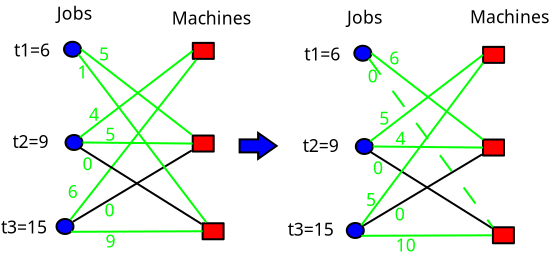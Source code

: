 <?xml version="1.0" encoding="UTF-8"?>
<dia:diagram xmlns:dia="http://www.lysator.liu.se/~alla/dia/">
  <dia:layer name="Background" visible="true" active="true">
    <dia:object type="Standard - Text" version="1" id="O0">
      <dia:attribute name="obj_pos">
        <dia:point val="13.61,18.76"/>
      </dia:attribute>
      <dia:attribute name="obj_bb">
        <dia:rectangle val="13.61,17.942;18.035,18.968"/>
      </dia:attribute>
      <dia:attribute name="text">
        <dia:composite type="text">
          <dia:attribute name="string">
            <dia:string>#Machines #</dia:string>
          </dia:attribute>
          <dia:attribute name="font">
            <dia:font family="sans" style="0" name="Helvetica"/>
          </dia:attribute>
          <dia:attribute name="height">
            <dia:real val="1.1"/>
          </dia:attribute>
          <dia:attribute name="pos">
            <dia:point val="13.61,18.76"/>
          </dia:attribute>
          <dia:attribute name="color">
            <dia:color val="#000000"/>
          </dia:attribute>
          <dia:attribute name="alignment">
            <dia:enum val="0"/>
          </dia:attribute>
        </dia:composite>
      </dia:attribute>
      <dia:attribute name="valign">
        <dia:enum val="3"/>
      </dia:attribute>
    </dia:object>
    <dia:object type="Standard - Ellipse" version="0" id="O1">
      <dia:attribute name="obj_pos">
        <dia:point val="-6.695,19.686"/>
      </dia:attribute>
      <dia:attribute name="obj_bb">
        <dia:rectangle val="-6.745,19.636;-5.795,20.486"/>
      </dia:attribute>
      <dia:attribute name="elem_corner">
        <dia:point val="-6.695,19.686"/>
      </dia:attribute>
      <dia:attribute name="elem_width">
        <dia:real val="0.85"/>
      </dia:attribute>
      <dia:attribute name="elem_height">
        <dia:real val="0.75"/>
      </dia:attribute>
      <dia:attribute name="inner_color">
        <dia:color val="#0000ff"/>
      </dia:attribute>
    </dia:object>
    <dia:object type="Standard - Ellipse" version="0" id="O2">
      <dia:attribute name="obj_pos">
        <dia:point val="-6.62,24.348"/>
      </dia:attribute>
      <dia:attribute name="obj_bb">
        <dia:rectangle val="-6.67,24.298;-5.72,25.148"/>
      </dia:attribute>
      <dia:attribute name="elem_corner">
        <dia:point val="-6.62,24.348"/>
      </dia:attribute>
      <dia:attribute name="elem_width">
        <dia:real val="0.85"/>
      </dia:attribute>
      <dia:attribute name="elem_height">
        <dia:real val="0.75"/>
      </dia:attribute>
      <dia:attribute name="inner_color">
        <dia:color val="#0000ff"/>
      </dia:attribute>
    </dia:object>
    <dia:object type="Standard - Ellipse" version="0" id="O3">
      <dia:attribute name="obj_pos">
        <dia:point val="-7.07,28.548"/>
      </dia:attribute>
      <dia:attribute name="obj_bb">
        <dia:rectangle val="-7.12,28.498;-6.17,29.348"/>
      </dia:attribute>
      <dia:attribute name="elem_corner">
        <dia:point val="-7.07,28.548"/>
      </dia:attribute>
      <dia:attribute name="elem_width">
        <dia:real val="0.85"/>
      </dia:attribute>
      <dia:attribute name="elem_height">
        <dia:real val="0.75"/>
      </dia:attribute>
      <dia:attribute name="inner_color">
        <dia:color val="#0000ff"/>
      </dia:attribute>
    </dia:object>
    <dia:object type="Standard - Box" version="0" id="O4">
      <dia:attribute name="obj_pos">
        <dia:point val="-0.255,19.741"/>
      </dia:attribute>
      <dia:attribute name="obj_bb">
        <dia:rectangle val="-0.305,19.691;0.845,20.591"/>
      </dia:attribute>
      <dia:attribute name="elem_corner">
        <dia:point val="-0.255,19.741"/>
      </dia:attribute>
      <dia:attribute name="elem_width">
        <dia:real val="1.05"/>
      </dia:attribute>
      <dia:attribute name="elem_height">
        <dia:real val="0.8"/>
      </dia:attribute>
      <dia:attribute name="inner_color">
        <dia:color val="#ff0000"/>
      </dia:attribute>
      <dia:attribute name="show_background">
        <dia:boolean val="true"/>
      </dia:attribute>
      <dia:attribute name="corner_radius">
        <dia:real val="1.175e-38"/>
      </dia:attribute>
    </dia:object>
    <dia:object type="Standard - Box" version="0" id="O5">
      <dia:attribute name="obj_pos">
        <dia:point val="-0.26,24.376"/>
      </dia:attribute>
      <dia:attribute name="obj_bb">
        <dia:rectangle val="-0.31,24.326;0.84,25.226"/>
      </dia:attribute>
      <dia:attribute name="elem_corner">
        <dia:point val="-0.26,24.376"/>
      </dia:attribute>
      <dia:attribute name="elem_width">
        <dia:real val="1.05"/>
      </dia:attribute>
      <dia:attribute name="elem_height">
        <dia:real val="0.8"/>
      </dia:attribute>
      <dia:attribute name="inner_color">
        <dia:color val="#ff0000"/>
      </dia:attribute>
      <dia:attribute name="show_background">
        <dia:boolean val="true"/>
      </dia:attribute>
      <dia:attribute name="corner_radius">
        <dia:real val="1.175e-38"/>
      </dia:attribute>
    </dia:object>
    <dia:object type="Standard - Box" version="0" id="O6">
      <dia:attribute name="obj_pos">
        <dia:point val="0.235,28.761"/>
      </dia:attribute>
      <dia:attribute name="obj_bb">
        <dia:rectangle val="0.185,28.711;1.335,29.611"/>
      </dia:attribute>
      <dia:attribute name="elem_corner">
        <dia:point val="0.235,28.761"/>
      </dia:attribute>
      <dia:attribute name="elem_width">
        <dia:real val="1.05"/>
      </dia:attribute>
      <dia:attribute name="elem_height">
        <dia:real val="0.8"/>
      </dia:attribute>
      <dia:attribute name="inner_color">
        <dia:color val="#ff0000"/>
      </dia:attribute>
      <dia:attribute name="show_background">
        <dia:boolean val="true"/>
      </dia:attribute>
      <dia:attribute name="corner_radius">
        <dia:real val="1.175e-38"/>
      </dia:attribute>
    </dia:object>
    <dia:object type="Standard - Text" version="1" id="O7">
      <dia:attribute name="obj_pos">
        <dia:point val="-7.055,18.591"/>
      </dia:attribute>
      <dia:attribute name="obj_bb">
        <dia:rectangle val="-7.055,17.773;-4.962,18.798"/>
      </dia:attribute>
      <dia:attribute name="text">
        <dia:composite type="text">
          <dia:attribute name="string">
            <dia:string>#Jobs #</dia:string>
          </dia:attribute>
          <dia:attribute name="font">
            <dia:font family="sans" style="0" name="Helvetica"/>
          </dia:attribute>
          <dia:attribute name="height">
            <dia:real val="1.1"/>
          </dia:attribute>
          <dia:attribute name="pos">
            <dia:point val="-7.055,18.591"/>
          </dia:attribute>
          <dia:attribute name="color">
            <dia:color val="#000000"/>
          </dia:attribute>
          <dia:attribute name="alignment">
            <dia:enum val="0"/>
          </dia:attribute>
        </dia:composite>
      </dia:attribute>
      <dia:attribute name="valign">
        <dia:enum val="3"/>
      </dia:attribute>
    </dia:object>
    <dia:object type="Standard - Text" version="1" id="O8">
      <dia:attribute name="obj_pos">
        <dia:point val="-1.31,18.821"/>
      </dia:attribute>
      <dia:attribute name="obj_bb">
        <dia:rectangle val="-1.31,18.003;3.115,19.028"/>
      </dia:attribute>
      <dia:attribute name="text">
        <dia:composite type="text">
          <dia:attribute name="string">
            <dia:string>#Machines #</dia:string>
          </dia:attribute>
          <dia:attribute name="font">
            <dia:font family="sans" style="0" name="Helvetica"/>
          </dia:attribute>
          <dia:attribute name="height">
            <dia:real val="1.1"/>
          </dia:attribute>
          <dia:attribute name="pos">
            <dia:point val="-1.31,18.821"/>
          </dia:attribute>
          <dia:attribute name="color">
            <dia:color val="#000000"/>
          </dia:attribute>
          <dia:attribute name="alignment">
            <dia:enum val="0"/>
          </dia:attribute>
        </dia:composite>
      </dia:attribute>
      <dia:attribute name="valign">
        <dia:enum val="3"/>
      </dia:attribute>
    </dia:object>
    <dia:object type="Standard - Line" version="0" id="O9">
      <dia:attribute name="obj_pos">
        <dia:point val="-5.845,20.061"/>
      </dia:attribute>
      <dia:attribute name="obj_bb">
        <dia:rectangle val="-5.915,19.991;-0.239,24.403"/>
      </dia:attribute>
      <dia:attribute name="conn_endpoints">
        <dia:point val="-5.845,20.061"/>
        <dia:point val="-0.309,24.333"/>
      </dia:attribute>
      <dia:attribute name="numcp">
        <dia:int val="1"/>
      </dia:attribute>
      <dia:attribute name="line_color">
        <dia:color val="#00ff00"/>
      </dia:attribute>
      <dia:connections>
        <dia:connection handle="0" to="O1" connection="4"/>
        <dia:connection handle="1" to="O5" connection="8"/>
      </dia:connections>
    </dia:object>
    <dia:object type="Standard - Line" version="0" id="O10">
      <dia:attribute name="obj_pos">
        <dia:point val="-5.77,24.723"/>
      </dia:attribute>
      <dia:attribute name="obj_bb">
        <dia:rectangle val="-5.82,24.673;-0.209,24.826"/>
      </dia:attribute>
      <dia:attribute name="conn_endpoints">
        <dia:point val="-5.77,24.723"/>
        <dia:point val="-0.26,24.776"/>
      </dia:attribute>
      <dia:attribute name="numcp">
        <dia:int val="1"/>
      </dia:attribute>
      <dia:attribute name="line_color">
        <dia:color val="#00ff00"/>
      </dia:attribute>
      <dia:connections>
        <dia:connection handle="0" to="O2" connection="4"/>
        <dia:connection handle="1" to="O5" connection="3"/>
      </dia:connections>
    </dia:object>
    <dia:object type="Standard - Line" version="0" id="O11">
      <dia:attribute name="obj_pos">
        <dia:point val="-6.252,28.687"/>
      </dia:attribute>
      <dia:attribute name="obj_bb">
        <dia:rectangle val="-6.32,25.052;-0.241,28.756"/>
      </dia:attribute>
      <dia:attribute name="conn_endpoints">
        <dia:point val="-6.252,28.687"/>
        <dia:point val="-0.309,25.121"/>
      </dia:attribute>
      <dia:attribute name="numcp">
        <dia:int val="1"/>
      </dia:attribute>
      <dia:connections>
        <dia:connection handle="0" to="O3" connection="8"/>
        <dia:connection handle="1" to="O5" connection="8"/>
      </dia:connections>
    </dia:object>
    <dia:object type="Standard - Line" version="0" id="O12">
      <dia:attribute name="obj_pos">
        <dia:point val="-5.894,24.458"/>
      </dia:attribute>
      <dia:attribute name="obj_bb">
        <dia:rectangle val="-5.964,20.071;-0.185,24.528"/>
      </dia:attribute>
      <dia:attribute name="conn_endpoints">
        <dia:point val="-5.894,24.458"/>
        <dia:point val="-0.255,20.141"/>
      </dia:attribute>
      <dia:attribute name="numcp">
        <dia:int val="1"/>
      </dia:attribute>
      <dia:attribute name="line_color">
        <dia:color val="#00ff00"/>
      </dia:attribute>
      <dia:connections>
        <dia:connection handle="0" to="O2" connection="2"/>
        <dia:connection handle="1" to="O4" connection="3"/>
      </dia:connections>
    </dia:object>
    <dia:object type="Standard - Line" version="0" id="O13">
      <dia:attribute name="obj_pos">
        <dia:point val="-6.344,29.189"/>
      </dia:attribute>
      <dia:attribute name="obj_bb">
        <dia:rectangle val="-6.395,29.111;0.285,29.239"/>
      </dia:attribute>
      <dia:attribute name="conn_endpoints">
        <dia:point val="-6.344,29.189"/>
        <dia:point val="0.235,29.161"/>
      </dia:attribute>
      <dia:attribute name="numcp">
        <dia:int val="1"/>
      </dia:attribute>
      <dia:attribute name="line_color">
        <dia:color val="#00ff00"/>
      </dia:attribute>
      <dia:connections>
        <dia:connection handle="0" to="O3" connection="7"/>
        <dia:connection handle="1" to="O6" connection="3"/>
      </dia:connections>
    </dia:object>
    <dia:object type="Standard - Line" version="0" id="O14">
      <dia:attribute name="obj_pos">
        <dia:point val="-6.373,28.578"/>
      </dia:attribute>
      <dia:attribute name="obj_bb">
        <dia:rectangle val="-6.443,20.519;-0.013,28.648"/>
      </dia:attribute>
      <dia:attribute name="conn_endpoints">
        <dia:point val="-6.373,28.578"/>
        <dia:point val="-0.083,20.589"/>
      </dia:attribute>
      <dia:attribute name="numcp">
        <dia:int val="1"/>
      </dia:attribute>
      <dia:attribute name="line_color">
        <dia:color val="#00ff00"/>
      </dia:attribute>
      <dia:connections>
        <dia:connection handle="0" to="O3" connection="8"/>
        <dia:connection handle="1" to="O4" connection="8"/>
      </dia:connections>
    </dia:object>
    <dia:object type="Standard - Line" version="0" id="O15">
      <dia:attribute name="obj_pos">
        <dia:point val="-5.969,20.326"/>
      </dia:attribute>
      <dia:attribute name="obj_bb">
        <dia:rectangle val="-6.039,20.256;0.488,28.781"/>
      </dia:attribute>
      <dia:attribute name="conn_endpoints">
        <dia:point val="-5.969,20.326"/>
        <dia:point val="0.418,28.711"/>
      </dia:attribute>
      <dia:attribute name="numcp">
        <dia:int val="1"/>
      </dia:attribute>
      <dia:attribute name="line_color">
        <dia:color val="#00ff00"/>
      </dia:attribute>
      <dia:connections>
        <dia:connection handle="0" to="O1" connection="7"/>
        <dia:connection handle="1" to="O6" connection="8"/>
      </dia:connections>
    </dia:object>
    <dia:object type="Standard - Line" version="0" id="O16">
      <dia:attribute name="obj_pos">
        <dia:point val="-5.894,24.988"/>
      </dia:attribute>
      <dia:attribute name="obj_bb">
        <dia:rectangle val="-5.963,24.92;0.256,28.87"/>
      </dia:attribute>
      <dia:attribute name="conn_endpoints">
        <dia:point val="-5.894,24.988"/>
        <dia:point val="0.187,28.801"/>
      </dia:attribute>
      <dia:attribute name="numcp">
        <dia:int val="1"/>
      </dia:attribute>
      <dia:connections>
        <dia:connection handle="0" to="O2" connection="7"/>
        <dia:connection handle="1" to="O6" connection="8"/>
      </dia:connections>
    </dia:object>
    <dia:object type="Standard - Text" version="1" id="O17">
      <dia:attribute name="obj_pos">
        <dia:point val="-9.195,20.426"/>
      </dia:attribute>
      <dia:attribute name="obj_bb">
        <dia:rectangle val="-9.195,19.608;-6.712,20.633"/>
      </dia:attribute>
      <dia:attribute name="text">
        <dia:composite type="text">
          <dia:attribute name="string">
            <dia:string>#t1=6 #</dia:string>
          </dia:attribute>
          <dia:attribute name="font">
            <dia:font family="sans" style="0" name="Helvetica"/>
          </dia:attribute>
          <dia:attribute name="height">
            <dia:real val="1.1"/>
          </dia:attribute>
          <dia:attribute name="pos">
            <dia:point val="-9.195,20.426"/>
          </dia:attribute>
          <dia:attribute name="color">
            <dia:color val="#000000"/>
          </dia:attribute>
          <dia:attribute name="alignment">
            <dia:enum val="0"/>
          </dia:attribute>
        </dia:composite>
      </dia:attribute>
      <dia:attribute name="valign">
        <dia:enum val="3"/>
      </dia:attribute>
    </dia:object>
    <dia:object type="Standard - Text" version="1" id="O18">
      <dia:attribute name="obj_pos">
        <dia:point val="-9.27,24.996"/>
      </dia:attribute>
      <dia:attribute name="obj_bb">
        <dia:rectangle val="-9.27,24.178;-6.787,25.203"/>
      </dia:attribute>
      <dia:attribute name="text">
        <dia:composite type="text">
          <dia:attribute name="string">
            <dia:string>#t2=9 #</dia:string>
          </dia:attribute>
          <dia:attribute name="font">
            <dia:font family="sans" style="0" name="Helvetica"/>
          </dia:attribute>
          <dia:attribute name="height">
            <dia:real val="1.1"/>
          </dia:attribute>
          <dia:attribute name="pos">
            <dia:point val="-9.27,24.996"/>
          </dia:attribute>
          <dia:attribute name="color">
            <dia:color val="#000000"/>
          </dia:attribute>
          <dia:attribute name="alignment">
            <dia:enum val="0"/>
          </dia:attribute>
        </dia:composite>
      </dia:attribute>
      <dia:attribute name="valign">
        <dia:enum val="3"/>
      </dia:attribute>
    </dia:object>
    <dia:object type="Standard - Text" version="1" id="O19">
      <dia:attribute name="obj_pos">
        <dia:point val="-9.845,29.276"/>
      </dia:attribute>
      <dia:attribute name="obj_bb">
        <dia:rectangle val="-9.845,28.458;-6.802,29.483"/>
      </dia:attribute>
      <dia:attribute name="text">
        <dia:composite type="text">
          <dia:attribute name="string">
            <dia:string>#t3=15 #</dia:string>
          </dia:attribute>
          <dia:attribute name="font">
            <dia:font family="sans" style="0" name="Helvetica"/>
          </dia:attribute>
          <dia:attribute name="height">
            <dia:real val="1.1"/>
          </dia:attribute>
          <dia:attribute name="pos">
            <dia:point val="-9.845,29.276"/>
          </dia:attribute>
          <dia:attribute name="color">
            <dia:color val="#000000"/>
          </dia:attribute>
          <dia:attribute name="alignment">
            <dia:enum val="0"/>
          </dia:attribute>
        </dia:composite>
      </dia:attribute>
      <dia:attribute name="valign">
        <dia:enum val="3"/>
      </dia:attribute>
    </dia:object>
    <dia:object type="Standard - Text" version="1" id="O20">
      <dia:attribute name="obj_pos">
        <dia:point val="-5.765,26.111"/>
      </dia:attribute>
      <dia:attribute name="obj_bb">
        <dia:rectangle val="-5.765,25.293;-4.925,26.318"/>
      </dia:attribute>
      <dia:attribute name="text">
        <dia:composite type="text">
          <dia:attribute name="string">
            <dia:string>#0 #</dia:string>
          </dia:attribute>
          <dia:attribute name="font">
            <dia:font family="sans" style="0" name="Helvetica"/>
          </dia:attribute>
          <dia:attribute name="height">
            <dia:real val="1.1"/>
          </dia:attribute>
          <dia:attribute name="pos">
            <dia:point val="-5.765,26.111"/>
          </dia:attribute>
          <dia:attribute name="color">
            <dia:color val="#00ff00"/>
          </dia:attribute>
          <dia:attribute name="alignment">
            <dia:enum val="0"/>
          </dia:attribute>
        </dia:composite>
      </dia:attribute>
      <dia:attribute name="valign">
        <dia:enum val="3"/>
      </dia:attribute>
    </dia:object>
    <dia:object type="Standard - Text" version="1" id="O21">
      <dia:attribute name="obj_pos">
        <dia:point val="-4.675,28.421"/>
      </dia:attribute>
      <dia:attribute name="obj_bb">
        <dia:rectangle val="-4.675,27.603;-3.835,28.628"/>
      </dia:attribute>
      <dia:attribute name="text">
        <dia:composite type="text">
          <dia:attribute name="string">
            <dia:string>#0 #</dia:string>
          </dia:attribute>
          <dia:attribute name="font">
            <dia:font family="sans" style="0" name="Helvetica"/>
          </dia:attribute>
          <dia:attribute name="height">
            <dia:real val="1.1"/>
          </dia:attribute>
          <dia:attribute name="pos">
            <dia:point val="-4.675,28.421"/>
          </dia:attribute>
          <dia:attribute name="color">
            <dia:color val="#00ff00"/>
          </dia:attribute>
          <dia:attribute name="alignment">
            <dia:enum val="0"/>
          </dia:attribute>
        </dia:composite>
      </dia:attribute>
      <dia:attribute name="valign">
        <dia:enum val="3"/>
      </dia:attribute>
    </dia:object>
    <dia:object type="Geometric - Right Arrow" version="1" id="O22">
      <dia:attribute name="obj_pos">
        <dia:point val="2.085,24.243"/>
      </dia:attribute>
      <dia:attribute name="obj_bb">
        <dia:rectangle val="2.035,24.147;4.022,25.64"/>
      </dia:attribute>
      <dia:attribute name="meta">
        <dia:composite type="dict"/>
      </dia:attribute>
      <dia:attribute name="elem_corner">
        <dia:point val="2.085,24.243"/>
      </dia:attribute>
      <dia:attribute name="elem_width">
        <dia:real val="1.85"/>
      </dia:attribute>
      <dia:attribute name="elem_height">
        <dia:real val="1.3"/>
      </dia:attribute>
      <dia:attribute name="line_width">
        <dia:real val="0.1"/>
      </dia:attribute>
      <dia:attribute name="line_colour">
        <dia:color val="#000000"/>
      </dia:attribute>
      <dia:attribute name="fill_colour">
        <dia:color val="#0000ff"/>
      </dia:attribute>
      <dia:attribute name="show_background">
        <dia:boolean val="true"/>
      </dia:attribute>
      <dia:attribute name="line_style">
        <dia:enum val="0"/>
        <dia:real val="1"/>
      </dia:attribute>
      <dia:attribute name="flip_horizontal">
        <dia:boolean val="false"/>
      </dia:attribute>
      <dia:attribute name="flip_vertical">
        <dia:boolean val="false"/>
      </dia:attribute>
      <dia:attribute name="subscale">
        <dia:real val="1"/>
      </dia:attribute>
    </dia:object>
    <dia:object type="Standard - Text" version="1" id="O23">
      <dia:attribute name="obj_pos">
        <dia:point val="-4.95,20.621"/>
      </dia:attribute>
      <dia:attribute name="obj_bb">
        <dia:rectangle val="-4.95,19.803;-4.11,20.828"/>
      </dia:attribute>
      <dia:attribute name="text">
        <dia:composite type="text">
          <dia:attribute name="string">
            <dia:string>#5 #</dia:string>
          </dia:attribute>
          <dia:attribute name="font">
            <dia:font family="sans" style="0" name="Helvetica"/>
          </dia:attribute>
          <dia:attribute name="height">
            <dia:real val="1.1"/>
          </dia:attribute>
          <dia:attribute name="pos">
            <dia:point val="-4.95,20.621"/>
          </dia:attribute>
          <dia:attribute name="color">
            <dia:color val="#00ff00"/>
          </dia:attribute>
          <dia:attribute name="alignment">
            <dia:enum val="0"/>
          </dia:attribute>
        </dia:composite>
      </dia:attribute>
      <dia:attribute name="valign">
        <dia:enum val="3"/>
      </dia:attribute>
    </dia:object>
    <dia:object type="Standard - Text" version="1" id="O24">
      <dia:attribute name="obj_pos">
        <dia:point val="-6.025,21.521"/>
      </dia:attribute>
      <dia:attribute name="obj_bb">
        <dia:rectangle val="-6.025,20.703;-5.185,21.728"/>
      </dia:attribute>
      <dia:attribute name="text">
        <dia:composite type="text">
          <dia:attribute name="string">
            <dia:string>#1 #</dia:string>
          </dia:attribute>
          <dia:attribute name="font">
            <dia:font family="sans" style="0" name="Helvetica"/>
          </dia:attribute>
          <dia:attribute name="height">
            <dia:real val="1.1"/>
          </dia:attribute>
          <dia:attribute name="pos">
            <dia:point val="-6.025,21.521"/>
          </dia:attribute>
          <dia:attribute name="color">
            <dia:color val="#00ff00"/>
          </dia:attribute>
          <dia:attribute name="alignment">
            <dia:enum val="0"/>
          </dia:attribute>
        </dia:composite>
      </dia:attribute>
      <dia:attribute name="valign">
        <dia:enum val="3"/>
      </dia:attribute>
    </dia:object>
    <dia:object type="Standard - Text" version="1" id="O25">
      <dia:attribute name="obj_pos">
        <dia:point val="-5.445,23.641"/>
      </dia:attribute>
      <dia:attribute name="obj_bb">
        <dia:rectangle val="-5.445,22.823;-4.605,23.848"/>
      </dia:attribute>
      <dia:attribute name="text">
        <dia:composite type="text">
          <dia:attribute name="string">
            <dia:string>#4 #</dia:string>
          </dia:attribute>
          <dia:attribute name="font">
            <dia:font family="sans" style="0" name="Helvetica"/>
          </dia:attribute>
          <dia:attribute name="height">
            <dia:real val="1.1"/>
          </dia:attribute>
          <dia:attribute name="pos">
            <dia:point val="-5.445,23.641"/>
          </dia:attribute>
          <dia:attribute name="color">
            <dia:color val="#00ff00"/>
          </dia:attribute>
          <dia:attribute name="alignment">
            <dia:enum val="0"/>
          </dia:attribute>
        </dia:composite>
      </dia:attribute>
      <dia:attribute name="valign">
        <dia:enum val="3"/>
      </dia:attribute>
    </dia:object>
    <dia:object type="Standard - Text" version="1" id="O26">
      <dia:attribute name="obj_pos">
        <dia:point val="-4.635,24.631"/>
      </dia:attribute>
      <dia:attribute name="obj_bb">
        <dia:rectangle val="-4.635,23.813;-3.795,24.838"/>
      </dia:attribute>
      <dia:attribute name="text">
        <dia:composite type="text">
          <dia:attribute name="string">
            <dia:string>#5 #</dia:string>
          </dia:attribute>
          <dia:attribute name="font">
            <dia:font family="sans" style="0" name="Helvetica"/>
          </dia:attribute>
          <dia:attribute name="height">
            <dia:real val="1.1"/>
          </dia:attribute>
          <dia:attribute name="pos">
            <dia:point val="-4.635,24.631"/>
          </dia:attribute>
          <dia:attribute name="color">
            <dia:color val="#00ff00"/>
          </dia:attribute>
          <dia:attribute name="alignment">
            <dia:enum val="0"/>
          </dia:attribute>
        </dia:composite>
      </dia:attribute>
      <dia:attribute name="valign">
        <dia:enum val="3"/>
      </dia:attribute>
    </dia:object>
    <dia:object type="Standard - Text" version="1" id="O27">
      <dia:attribute name="obj_pos">
        <dia:point val="-6.505,27.501"/>
      </dia:attribute>
      <dia:attribute name="obj_bb">
        <dia:rectangle val="-6.505,26.683;-5.665,27.708"/>
      </dia:attribute>
      <dia:attribute name="text">
        <dia:composite type="text">
          <dia:attribute name="string">
            <dia:string>#6 #</dia:string>
          </dia:attribute>
          <dia:attribute name="font">
            <dia:font family="sans" style="0" name="Helvetica"/>
          </dia:attribute>
          <dia:attribute name="height">
            <dia:real val="1.1"/>
          </dia:attribute>
          <dia:attribute name="pos">
            <dia:point val="-6.505,27.501"/>
          </dia:attribute>
          <dia:attribute name="color">
            <dia:color val="#00ff00"/>
          </dia:attribute>
          <dia:attribute name="alignment">
            <dia:enum val="0"/>
          </dia:attribute>
        </dia:composite>
      </dia:attribute>
      <dia:attribute name="valign">
        <dia:enum val="3"/>
      </dia:attribute>
    </dia:object>
    <dia:object type="Standard - Text" version="1" id="O28">
      <dia:attribute name="obj_pos">
        <dia:point val="-4.625,29.971"/>
      </dia:attribute>
      <dia:attribute name="obj_bb">
        <dia:rectangle val="-4.625,29.153;-3.785,30.178"/>
      </dia:attribute>
      <dia:attribute name="text">
        <dia:composite type="text">
          <dia:attribute name="string">
            <dia:string>#9 #</dia:string>
          </dia:attribute>
          <dia:attribute name="font">
            <dia:font family="sans" style="0" name="Helvetica"/>
          </dia:attribute>
          <dia:attribute name="height">
            <dia:real val="1.1"/>
          </dia:attribute>
          <dia:attribute name="pos">
            <dia:point val="-4.625,29.971"/>
          </dia:attribute>
          <dia:attribute name="color">
            <dia:color val="#00ff00"/>
          </dia:attribute>
          <dia:attribute name="alignment">
            <dia:enum val="0"/>
          </dia:attribute>
        </dia:composite>
      </dia:attribute>
      <dia:attribute name="valign">
        <dia:enum val="3"/>
      </dia:attribute>
    </dia:object>
    <dia:object type="Standard - Ellipse" version="0" id="O29">
      <dia:attribute name="obj_pos">
        <dia:point val="7.82,19.886"/>
      </dia:attribute>
      <dia:attribute name="obj_bb">
        <dia:rectangle val="7.77,19.836;8.72,20.686"/>
      </dia:attribute>
      <dia:attribute name="elem_corner">
        <dia:point val="7.82,19.886"/>
      </dia:attribute>
      <dia:attribute name="elem_width">
        <dia:real val="0.85"/>
      </dia:attribute>
      <dia:attribute name="elem_height">
        <dia:real val="0.75"/>
      </dia:attribute>
      <dia:attribute name="inner_color">
        <dia:color val="#0000ff"/>
      </dia:attribute>
    </dia:object>
    <dia:object type="Standard - Ellipse" version="0" id="O30">
      <dia:attribute name="obj_pos">
        <dia:point val="7.895,24.548"/>
      </dia:attribute>
      <dia:attribute name="obj_bb">
        <dia:rectangle val="7.845,24.498;8.795,25.348"/>
      </dia:attribute>
      <dia:attribute name="elem_corner">
        <dia:point val="7.895,24.548"/>
      </dia:attribute>
      <dia:attribute name="elem_width">
        <dia:real val="0.85"/>
      </dia:attribute>
      <dia:attribute name="elem_height">
        <dia:real val="0.75"/>
      </dia:attribute>
      <dia:attribute name="inner_color">
        <dia:color val="#0000ff"/>
      </dia:attribute>
    </dia:object>
    <dia:object type="Standard - Ellipse" version="0" id="O31">
      <dia:attribute name="obj_pos">
        <dia:point val="7.445,28.748"/>
      </dia:attribute>
      <dia:attribute name="obj_bb">
        <dia:rectangle val="7.395,28.698;8.345,29.548"/>
      </dia:attribute>
      <dia:attribute name="elem_corner">
        <dia:point val="7.445,28.748"/>
      </dia:attribute>
      <dia:attribute name="elem_width">
        <dia:real val="0.85"/>
      </dia:attribute>
      <dia:attribute name="elem_height">
        <dia:real val="0.75"/>
      </dia:attribute>
      <dia:attribute name="inner_color">
        <dia:color val="#0000ff"/>
      </dia:attribute>
    </dia:object>
    <dia:object type="Standard - Box" version="0" id="O32">
      <dia:attribute name="obj_pos">
        <dia:point val="14.26,19.941"/>
      </dia:attribute>
      <dia:attribute name="obj_bb">
        <dia:rectangle val="14.21,19.891;15.36,20.791"/>
      </dia:attribute>
      <dia:attribute name="elem_corner">
        <dia:point val="14.26,19.941"/>
      </dia:attribute>
      <dia:attribute name="elem_width">
        <dia:real val="1.05"/>
      </dia:attribute>
      <dia:attribute name="elem_height">
        <dia:real val="0.8"/>
      </dia:attribute>
      <dia:attribute name="inner_color">
        <dia:color val="#ff0000"/>
      </dia:attribute>
      <dia:attribute name="show_background">
        <dia:boolean val="true"/>
      </dia:attribute>
      <dia:attribute name="corner_radius">
        <dia:real val="1.175e-38"/>
      </dia:attribute>
    </dia:object>
    <dia:object type="Standard - Box" version="0" id="O33">
      <dia:attribute name="obj_pos">
        <dia:point val="14.255,24.576"/>
      </dia:attribute>
      <dia:attribute name="obj_bb">
        <dia:rectangle val="14.205,24.526;15.355,25.426"/>
      </dia:attribute>
      <dia:attribute name="elem_corner">
        <dia:point val="14.255,24.576"/>
      </dia:attribute>
      <dia:attribute name="elem_width">
        <dia:real val="1.05"/>
      </dia:attribute>
      <dia:attribute name="elem_height">
        <dia:real val="0.8"/>
      </dia:attribute>
      <dia:attribute name="inner_color">
        <dia:color val="#ff0000"/>
      </dia:attribute>
      <dia:attribute name="show_background">
        <dia:boolean val="true"/>
      </dia:attribute>
      <dia:attribute name="corner_radius">
        <dia:real val="1.175e-38"/>
      </dia:attribute>
    </dia:object>
    <dia:object type="Standard - Box" version="0" id="O34">
      <dia:attribute name="obj_pos">
        <dia:point val="14.75,28.961"/>
      </dia:attribute>
      <dia:attribute name="obj_bb">
        <dia:rectangle val="14.7,28.911;15.85,29.811"/>
      </dia:attribute>
      <dia:attribute name="elem_corner">
        <dia:point val="14.75,28.961"/>
      </dia:attribute>
      <dia:attribute name="elem_width">
        <dia:real val="1.05"/>
      </dia:attribute>
      <dia:attribute name="elem_height">
        <dia:real val="0.8"/>
      </dia:attribute>
      <dia:attribute name="inner_color">
        <dia:color val="#ff0000"/>
      </dia:attribute>
      <dia:attribute name="show_background">
        <dia:boolean val="true"/>
      </dia:attribute>
      <dia:attribute name="corner_radius">
        <dia:real val="1.175e-38"/>
      </dia:attribute>
    </dia:object>
    <dia:object type="Standard - Text" version="1" id="O35">
      <dia:attribute name="obj_pos">
        <dia:point val="7.46,18.791"/>
      </dia:attribute>
      <dia:attribute name="obj_bb">
        <dia:rectangle val="7.46,17.973;9.553,18.998"/>
      </dia:attribute>
      <dia:attribute name="text">
        <dia:composite type="text">
          <dia:attribute name="string">
            <dia:string>#Jobs #</dia:string>
          </dia:attribute>
          <dia:attribute name="font">
            <dia:font family="sans" style="0" name="Helvetica"/>
          </dia:attribute>
          <dia:attribute name="height">
            <dia:real val="1.1"/>
          </dia:attribute>
          <dia:attribute name="pos">
            <dia:point val="7.46,18.791"/>
          </dia:attribute>
          <dia:attribute name="color">
            <dia:color val="#000000"/>
          </dia:attribute>
          <dia:attribute name="alignment">
            <dia:enum val="0"/>
          </dia:attribute>
        </dia:composite>
      </dia:attribute>
      <dia:attribute name="valign">
        <dia:enum val="3"/>
      </dia:attribute>
    </dia:object>
    <dia:object type="Standard - Line" version="0" id="O36">
      <dia:attribute name="obj_pos">
        <dia:point val="8.263,28.887"/>
      </dia:attribute>
      <dia:attribute name="obj_bb">
        <dia:rectangle val="8.195,25.252;14.274,28.956"/>
      </dia:attribute>
      <dia:attribute name="conn_endpoints">
        <dia:point val="8.263,28.887"/>
        <dia:point val="14.206,25.321"/>
      </dia:attribute>
      <dia:attribute name="numcp">
        <dia:int val="1"/>
      </dia:attribute>
      <dia:connections>
        <dia:connection handle="0" to="O31" connection="8"/>
        <dia:connection handle="1" to="O33" connection="8"/>
      </dia:connections>
    </dia:object>
    <dia:object type="Standard - Line" version="0" id="O37">
      <dia:attribute name="obj_pos">
        <dia:point val="8.621,25.189"/>
      </dia:attribute>
      <dia:attribute name="obj_bb">
        <dia:rectangle val="8.552,25.12;14.771,29.07"/>
      </dia:attribute>
      <dia:attribute name="conn_endpoints">
        <dia:point val="8.621,25.189"/>
        <dia:point val="14.702,29.001"/>
      </dia:attribute>
      <dia:attribute name="numcp">
        <dia:int val="1"/>
      </dia:attribute>
      <dia:connections>
        <dia:connection handle="0" to="O30" connection="7"/>
        <dia:connection handle="1" to="O34" connection="8"/>
      </dia:connections>
    </dia:object>
    <dia:object type="Standard - Text" version="1" id="O38">
      <dia:attribute name="obj_pos">
        <dia:point val="5.32,20.626"/>
      </dia:attribute>
      <dia:attribute name="obj_bb">
        <dia:rectangle val="5.32,19.808;7.803,20.833"/>
      </dia:attribute>
      <dia:attribute name="text">
        <dia:composite type="text">
          <dia:attribute name="string">
            <dia:string>#t1=6 #</dia:string>
          </dia:attribute>
          <dia:attribute name="font">
            <dia:font family="sans" style="0" name="Helvetica"/>
          </dia:attribute>
          <dia:attribute name="height">
            <dia:real val="1.1"/>
          </dia:attribute>
          <dia:attribute name="pos">
            <dia:point val="5.32,20.626"/>
          </dia:attribute>
          <dia:attribute name="color">
            <dia:color val="#000000"/>
          </dia:attribute>
          <dia:attribute name="alignment">
            <dia:enum val="0"/>
          </dia:attribute>
        </dia:composite>
      </dia:attribute>
      <dia:attribute name="valign">
        <dia:enum val="3"/>
      </dia:attribute>
    </dia:object>
    <dia:object type="Standard - Text" version="1" id="O39">
      <dia:attribute name="obj_pos">
        <dia:point val="5.245,25.196"/>
      </dia:attribute>
      <dia:attribute name="obj_bb">
        <dia:rectangle val="5.245,24.378;7.728,25.403"/>
      </dia:attribute>
      <dia:attribute name="text">
        <dia:composite type="text">
          <dia:attribute name="string">
            <dia:string>#t2=9 #</dia:string>
          </dia:attribute>
          <dia:attribute name="font">
            <dia:font family="sans" style="0" name="Helvetica"/>
          </dia:attribute>
          <dia:attribute name="height">
            <dia:real val="1.1"/>
          </dia:attribute>
          <dia:attribute name="pos">
            <dia:point val="5.245,25.196"/>
          </dia:attribute>
          <dia:attribute name="color">
            <dia:color val="#000000"/>
          </dia:attribute>
          <dia:attribute name="alignment">
            <dia:enum val="0"/>
          </dia:attribute>
        </dia:composite>
      </dia:attribute>
      <dia:attribute name="valign">
        <dia:enum val="3"/>
      </dia:attribute>
    </dia:object>
    <dia:object type="Standard - Text" version="1" id="O40">
      <dia:attribute name="obj_pos">
        <dia:point val="9.565,20.821"/>
      </dia:attribute>
      <dia:attribute name="obj_bb">
        <dia:rectangle val="9.565,20.003;10.405,21.028"/>
      </dia:attribute>
      <dia:attribute name="text">
        <dia:composite type="text">
          <dia:attribute name="string">
            <dia:string>#6 #</dia:string>
          </dia:attribute>
          <dia:attribute name="font">
            <dia:font family="sans" style="0" name="Helvetica"/>
          </dia:attribute>
          <dia:attribute name="height">
            <dia:real val="1.1"/>
          </dia:attribute>
          <dia:attribute name="pos">
            <dia:point val="9.565,20.821"/>
          </dia:attribute>
          <dia:attribute name="color">
            <dia:color val="#00ff00"/>
          </dia:attribute>
          <dia:attribute name="alignment">
            <dia:enum val="0"/>
          </dia:attribute>
        </dia:composite>
      </dia:attribute>
      <dia:attribute name="valign">
        <dia:enum val="3"/>
      </dia:attribute>
    </dia:object>
    <dia:object type="Standard - Text" version="1" id="O41">
      <dia:attribute name="obj_pos">
        <dia:point val="8.49,21.721"/>
      </dia:attribute>
      <dia:attribute name="obj_bb">
        <dia:rectangle val="8.49,20.903;9.33,21.928"/>
      </dia:attribute>
      <dia:attribute name="text">
        <dia:composite type="text">
          <dia:attribute name="string">
            <dia:string>#0 #</dia:string>
          </dia:attribute>
          <dia:attribute name="font">
            <dia:font family="sans" style="0" name="Helvetica"/>
          </dia:attribute>
          <dia:attribute name="height">
            <dia:real val="1.1"/>
          </dia:attribute>
          <dia:attribute name="pos">
            <dia:point val="8.49,21.721"/>
          </dia:attribute>
          <dia:attribute name="color">
            <dia:color val="#00ff00"/>
          </dia:attribute>
          <dia:attribute name="alignment">
            <dia:enum val="0"/>
          </dia:attribute>
        </dia:composite>
      </dia:attribute>
      <dia:attribute name="valign">
        <dia:enum val="3"/>
      </dia:attribute>
    </dia:object>
    <dia:object type="Standard - Text" version="1" id="O42">
      <dia:attribute name="obj_pos">
        <dia:point val="8.41,27.901"/>
      </dia:attribute>
      <dia:attribute name="obj_bb">
        <dia:rectangle val="8.41,27.083;9.25,28.108"/>
      </dia:attribute>
      <dia:attribute name="text">
        <dia:composite type="text">
          <dia:attribute name="string">
            <dia:string>#5 #</dia:string>
          </dia:attribute>
          <dia:attribute name="font">
            <dia:font family="sans" style="0" name="Helvetica"/>
          </dia:attribute>
          <dia:attribute name="height">
            <dia:real val="1.1"/>
          </dia:attribute>
          <dia:attribute name="pos">
            <dia:point val="8.41,27.901"/>
          </dia:attribute>
          <dia:attribute name="color">
            <dia:color val="#00ff00"/>
          </dia:attribute>
          <dia:attribute name="alignment">
            <dia:enum val="0"/>
          </dia:attribute>
        </dia:composite>
      </dia:attribute>
      <dia:attribute name="valign">
        <dia:enum val="3"/>
      </dia:attribute>
    </dia:object>
    <dia:object type="Standard - Text" version="1" id="O43">
      <dia:attribute name="obj_pos">
        <dia:point val="9.88,24.831"/>
      </dia:attribute>
      <dia:attribute name="obj_bb">
        <dia:rectangle val="9.88,24.013;10.72,25.038"/>
      </dia:attribute>
      <dia:attribute name="text">
        <dia:composite type="text">
          <dia:attribute name="string">
            <dia:string>#4 #</dia:string>
          </dia:attribute>
          <dia:attribute name="font">
            <dia:font family="sans" style="0" name="Helvetica"/>
          </dia:attribute>
          <dia:attribute name="height">
            <dia:real val="1.1"/>
          </dia:attribute>
          <dia:attribute name="pos">
            <dia:point val="9.88,24.831"/>
          </dia:attribute>
          <dia:attribute name="color">
            <dia:color val="#00ff00"/>
          </dia:attribute>
          <dia:attribute name="alignment">
            <dia:enum val="0"/>
          </dia:attribute>
        </dia:composite>
      </dia:attribute>
      <dia:attribute name="valign">
        <dia:enum val="3"/>
      </dia:attribute>
    </dia:object>
    <dia:object type="Standard - Text" version="1" id="O44">
      <dia:attribute name="obj_pos">
        <dia:point val="8.75,26.311"/>
      </dia:attribute>
      <dia:attribute name="obj_bb">
        <dia:rectangle val="8.75,25.493;9.59,26.518"/>
      </dia:attribute>
      <dia:attribute name="text">
        <dia:composite type="text">
          <dia:attribute name="string">
            <dia:string>#0 #</dia:string>
          </dia:attribute>
          <dia:attribute name="font">
            <dia:font family="sans" style="0" name="Helvetica"/>
          </dia:attribute>
          <dia:attribute name="height">
            <dia:real val="1.1"/>
          </dia:attribute>
          <dia:attribute name="pos">
            <dia:point val="8.75,26.311"/>
          </dia:attribute>
          <dia:attribute name="color">
            <dia:color val="#00ff00"/>
          </dia:attribute>
          <dia:attribute name="alignment">
            <dia:enum val="0"/>
          </dia:attribute>
        </dia:composite>
      </dia:attribute>
      <dia:attribute name="valign">
        <dia:enum val="3"/>
      </dia:attribute>
    </dia:object>
    <dia:object type="Standard - Text" version="1" id="O45">
      <dia:attribute name="obj_pos">
        <dia:point val="9.07,23.841"/>
      </dia:attribute>
      <dia:attribute name="obj_bb">
        <dia:rectangle val="9.07,23.023;9.91,24.048"/>
      </dia:attribute>
      <dia:attribute name="text">
        <dia:composite type="text">
          <dia:attribute name="string">
            <dia:string>#5 #</dia:string>
          </dia:attribute>
          <dia:attribute name="font">
            <dia:font family="sans" style="0" name="Helvetica"/>
          </dia:attribute>
          <dia:attribute name="height">
            <dia:real val="1.1"/>
          </dia:attribute>
          <dia:attribute name="pos">
            <dia:point val="9.07,23.841"/>
          </dia:attribute>
          <dia:attribute name="color">
            <dia:color val="#00ff00"/>
          </dia:attribute>
          <dia:attribute name="alignment">
            <dia:enum val="0"/>
          </dia:attribute>
        </dia:composite>
      </dia:attribute>
      <dia:attribute name="valign">
        <dia:enum val="3"/>
      </dia:attribute>
    </dia:object>
    <dia:object type="Standard - Text" version="1" id="O46">
      <dia:attribute name="obj_pos">
        <dia:point val="9.89,30.171"/>
      </dia:attribute>
      <dia:attribute name="obj_bb">
        <dia:rectangle val="9.89,29.353;11.29,30.378"/>
      </dia:attribute>
      <dia:attribute name="text">
        <dia:composite type="text">
          <dia:attribute name="string">
            <dia:string>#10 #</dia:string>
          </dia:attribute>
          <dia:attribute name="font">
            <dia:font family="sans" style="0" name="Helvetica"/>
          </dia:attribute>
          <dia:attribute name="height">
            <dia:real val="1.1"/>
          </dia:attribute>
          <dia:attribute name="pos">
            <dia:point val="9.89,30.171"/>
          </dia:attribute>
          <dia:attribute name="color">
            <dia:color val="#00ff00"/>
          </dia:attribute>
          <dia:attribute name="alignment">
            <dia:enum val="0"/>
          </dia:attribute>
        </dia:composite>
      </dia:attribute>
      <dia:attribute name="valign">
        <dia:enum val="3"/>
      </dia:attribute>
    </dia:object>
    <dia:object type="Standard - Text" version="1" id="O47">
      <dia:attribute name="obj_pos">
        <dia:point val="9.84,28.621"/>
      </dia:attribute>
      <dia:attribute name="obj_bb">
        <dia:rectangle val="9.84,27.803;10.68,28.828"/>
      </dia:attribute>
      <dia:attribute name="text">
        <dia:composite type="text">
          <dia:attribute name="string">
            <dia:string>#0 #</dia:string>
          </dia:attribute>
          <dia:attribute name="font">
            <dia:font family="sans" style="0" name="Helvetica"/>
          </dia:attribute>
          <dia:attribute name="height">
            <dia:real val="1.1"/>
          </dia:attribute>
          <dia:attribute name="pos">
            <dia:point val="9.84,28.621"/>
          </dia:attribute>
          <dia:attribute name="color">
            <dia:color val="#00ff00"/>
          </dia:attribute>
          <dia:attribute name="alignment">
            <dia:enum val="0"/>
          </dia:attribute>
        </dia:composite>
      </dia:attribute>
      <dia:attribute name="valign">
        <dia:enum val="3"/>
      </dia:attribute>
    </dia:object>
    <dia:object type="Standard - Text" version="1" id="O48">
      <dia:attribute name="obj_pos">
        <dia:point val="4.495,29.391"/>
      </dia:attribute>
      <dia:attribute name="obj_bb">
        <dia:rectangle val="4.495,28.573;7.538,29.598"/>
      </dia:attribute>
      <dia:attribute name="text">
        <dia:composite type="text">
          <dia:attribute name="string">
            <dia:string>#t3=15 #</dia:string>
          </dia:attribute>
          <dia:attribute name="font">
            <dia:font family="sans" style="0" name="Helvetica"/>
          </dia:attribute>
          <dia:attribute name="height">
            <dia:real val="1.1"/>
          </dia:attribute>
          <dia:attribute name="pos">
            <dia:point val="4.495,29.391"/>
          </dia:attribute>
          <dia:attribute name="color">
            <dia:color val="#000000"/>
          </dia:attribute>
          <dia:attribute name="alignment">
            <dia:enum val="0"/>
          </dia:attribute>
        </dia:composite>
      </dia:attribute>
      <dia:attribute name="valign">
        <dia:enum val="3"/>
      </dia:attribute>
    </dia:object>
    <dia:object type="Standard - Line" version="0" id="O49">
      <dia:attribute name="obj_pos">
        <dia:point val="8.67,20.261"/>
      </dia:attribute>
      <dia:attribute name="obj_bb">
        <dia:rectangle val="8.6,20.191;14.325,24.646"/>
      </dia:attribute>
      <dia:attribute name="conn_endpoints">
        <dia:point val="8.67,20.261"/>
        <dia:point val="14.255,24.576"/>
      </dia:attribute>
      <dia:attribute name="numcp">
        <dia:int val="1"/>
      </dia:attribute>
      <dia:attribute name="line_color">
        <dia:color val="#00ff00"/>
      </dia:attribute>
      <dia:connections>
        <dia:connection handle="0" to="O29" connection="4"/>
        <dia:connection handle="1" to="O33" connection="0"/>
      </dia:connections>
    </dia:object>
    <dia:object type="Standard - Line" version="0" id="O50">
      <dia:attribute name="obj_pos">
        <dia:point val="8.745,24.923"/>
      </dia:attribute>
      <dia:attribute name="obj_bb">
        <dia:rectangle val="8.695,24.873;14.306,25.026"/>
      </dia:attribute>
      <dia:attribute name="conn_endpoints">
        <dia:point val="8.745,24.923"/>
        <dia:point val="14.255,24.976"/>
      </dia:attribute>
      <dia:attribute name="numcp">
        <dia:int val="1"/>
      </dia:attribute>
      <dia:attribute name="line_color">
        <dia:color val="#00ff00"/>
      </dia:attribute>
      <dia:connections>
        <dia:connection handle="0" to="O30" connection="4"/>
        <dia:connection handle="1" to="O33" connection="3"/>
      </dia:connections>
    </dia:object>
    <dia:object type="Standard - Line" version="0" id="O51">
      <dia:attribute name="obj_pos">
        <dia:point val="8.621,24.658"/>
      </dia:attribute>
      <dia:attribute name="obj_bb">
        <dia:rectangle val="8.551,20.271;14.33,24.728"/>
      </dia:attribute>
      <dia:attribute name="conn_endpoints">
        <dia:point val="8.621,24.658"/>
        <dia:point val="14.26,20.341"/>
      </dia:attribute>
      <dia:attribute name="numcp">
        <dia:int val="1"/>
      </dia:attribute>
      <dia:attribute name="line_color">
        <dia:color val="#00ff00"/>
      </dia:attribute>
      <dia:connections>
        <dia:connection handle="0" to="O30" connection="2"/>
        <dia:connection handle="1" to="O32" connection="3"/>
      </dia:connections>
    </dia:object>
    <dia:object type="Standard - Line" version="0" id="O52">
      <dia:attribute name="obj_pos">
        <dia:point val="8.171,29.389"/>
      </dia:attribute>
      <dia:attribute name="obj_bb">
        <dia:rectangle val="8.12,29.313;14.753,29.439"/>
      </dia:attribute>
      <dia:attribute name="conn_endpoints">
        <dia:point val="8.171,29.389"/>
        <dia:point val="14.703,29.363"/>
      </dia:attribute>
      <dia:attribute name="numcp">
        <dia:int val="1"/>
      </dia:attribute>
      <dia:attribute name="line_color">
        <dia:color val="#00ff00"/>
      </dia:attribute>
      <dia:connections>
        <dia:connection handle="0" to="O31" connection="7"/>
        <dia:connection handle="1" to="O34" connection="8"/>
      </dia:connections>
    </dia:object>
    <dia:object type="Standard - Line" version="0" id="O53">
      <dia:attribute name="obj_pos">
        <dia:point val="8.171,28.858"/>
      </dia:attribute>
      <dia:attribute name="obj_bb">
        <dia:rectangle val="8.101,20.671;14.33,28.928"/>
      </dia:attribute>
      <dia:attribute name="conn_endpoints">
        <dia:point val="8.171,28.858"/>
        <dia:point val="14.26,20.741"/>
      </dia:attribute>
      <dia:attribute name="numcp">
        <dia:int val="1"/>
      </dia:attribute>
      <dia:attribute name="line_color">
        <dia:color val="#00ff00"/>
      </dia:attribute>
      <dia:connections>
        <dia:connection handle="0" to="O31" connection="2"/>
        <dia:connection handle="1" to="O32" connection="5"/>
      </dia:connections>
    </dia:object>
    <dia:object type="Standard - Line" version="0" id="O54">
      <dia:attribute name="obj_pos">
        <dia:point val="8.546,20.526"/>
      </dia:attribute>
      <dia:attribute name="obj_bb">
        <dia:rectangle val="8.476,20.456;14.82,29.031"/>
      </dia:attribute>
      <dia:attribute name="conn_endpoints">
        <dia:point val="8.546,20.526"/>
        <dia:point val="14.75,28.961"/>
      </dia:attribute>
      <dia:attribute name="numcp">
        <dia:int val="1"/>
      </dia:attribute>
      <dia:attribute name="line_color">
        <dia:color val="#00ff00"/>
      </dia:attribute>
      <dia:attribute name="line_style">
        <dia:enum val="1"/>
      </dia:attribute>
      <dia:connections>
        <dia:connection handle="0" to="O29" connection="7"/>
        <dia:connection handle="1" to="O34" connection="0"/>
      </dia:connections>
    </dia:object>
  </dia:layer>
</dia:diagram>

